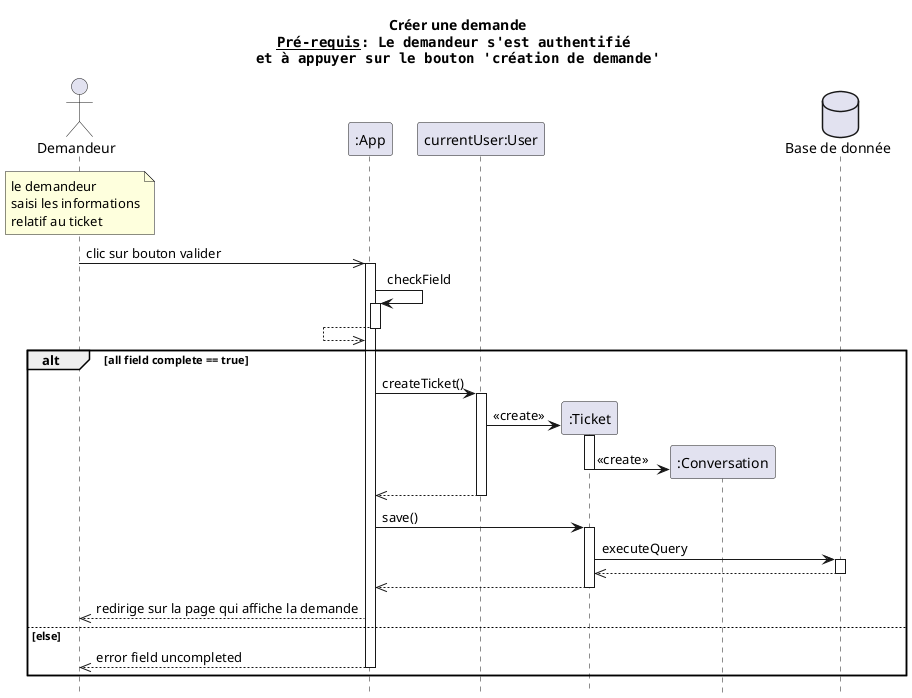 @startuml créer une demande
title Créer une demande\n""__Pré-requis__: Le demandeur s'est authentifié ""\n""et à appuyer sur le bouton 'création de demande'""

actor client as "Demandeur" order 1
participant app as ":App"   order 2
participant user as "currentUser:User" order 3
database bdd as "Base de donnée" order 6
hide footbox

note over client : le demandeur\nsaisi les informations\nrelatif au ticket
client ->> app: clic sur bouton valider
activate app

app -> app : checkField
activate app
app <<-- app
deactivate app
alt all field complete == true
    app -> user: createTicket()
    activate user
    create ticket as ":Ticket" order 4
    user -> ticket: <<create>>
    create conv as ":Conversation" order 5 
    activate ticket
    ticket -> conv : <<create>>
    deactivate ticket
    app <<--user : 
    deactivate user

    app -> ticket: save()
    activate ticket
    ticket -> bdd : executeQuery
    activate bdd
    ticket <<-- bdd
    deactivate bdd
    app <<-- ticket
    deactivate ticket
    client <<-- app: redirige sur la page qui affiche la demande
else else
    client <<-- app: error field uncompleted
    deactivate app
end


@enduml